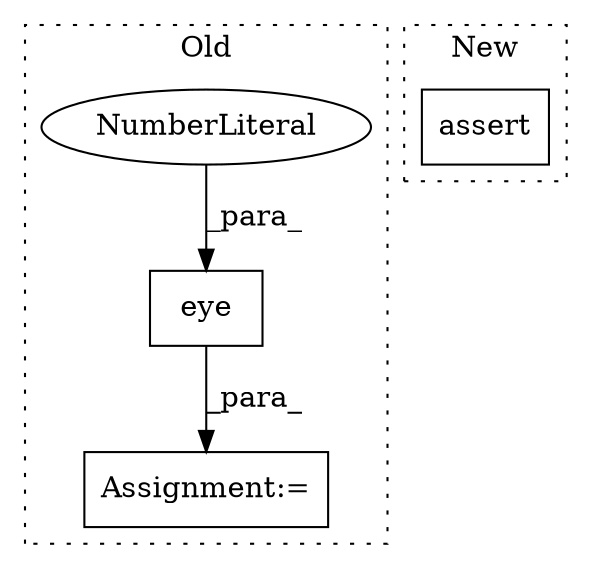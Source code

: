 digraph G {
subgraph cluster0 {
1 [label="eye" a="32" s="9989,9994" l="4,1" shape="box"];
3 [label="Assignment:=" a="7" s="9916" l="1" shape="box"];
4 [label="NumberLiteral" a="34" s="9993" l="1" shape="ellipse"];
label = "Old";
style="dotted";
}
subgraph cluster1 {
2 [label="assert" a="6" s="9464" l="7" shape="box"];
label = "New";
style="dotted";
}
1 -> 3 [label="_para_"];
4 -> 1 [label="_para_"];
}
